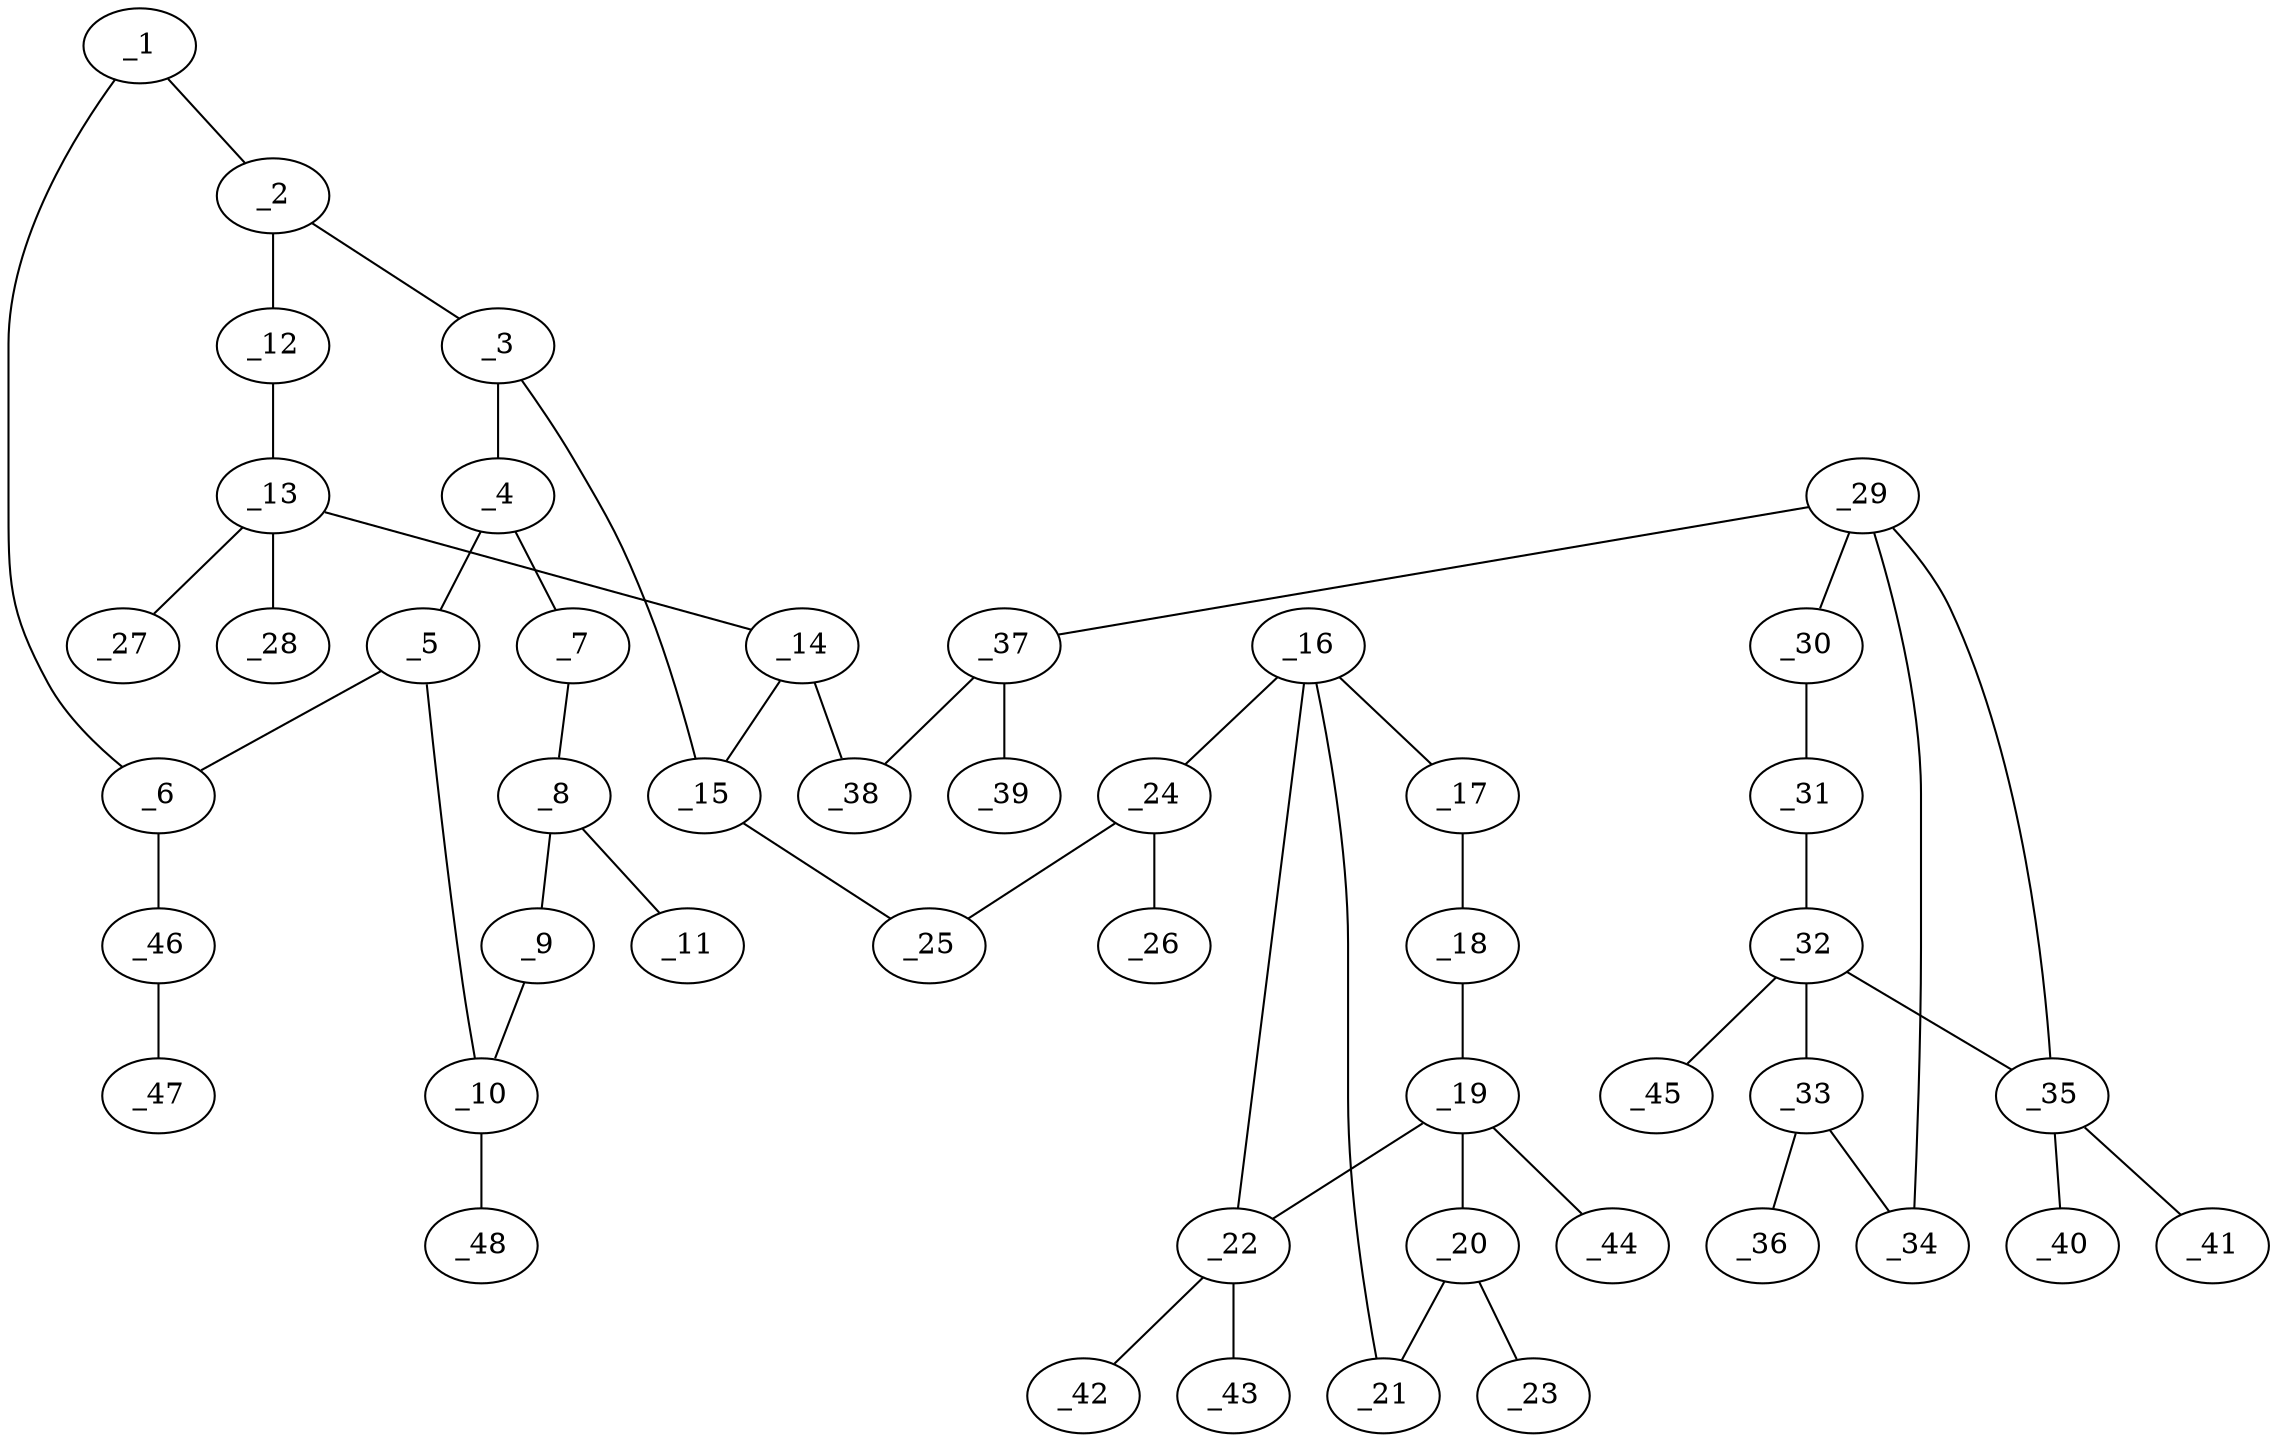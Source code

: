 graph molid700290 {
	_1	 [charge=0,
		chem=1,
		symbol="C  ",
		x="9.7767",
		y="-3.232"];
	_2	 [charge=0,
		chem=1,
		symbol="C  ",
		x="8.9107",
		y="-2.732"];
	_1 -- _2	 [valence=1];
	_6	 [charge=0,
		chem=1,
		symbol="C  ",
		x="10.6427",
		y="-2.732"];
	_1 -- _6	 [valence=2];
	_3	 [charge=0,
		chem=1,
		symbol="C  ",
		x="8.9107",
		y="-1.732"];
	_2 -- _3	 [valence=2];
	_12	 [charge=0,
		chem=2,
		symbol="O  ",
		x="8.0447",
		y="-3.232"];
	_2 -- _12	 [valence=1];
	_4	 [charge=0,
		chem=1,
		symbol="C  ",
		x="9.7767",
		y="-1.232"];
	_3 -- _4	 [valence=1];
	_15	 [charge=0,
		chem=1,
		symbol="C  ",
		x="8.0447",
		y="-1.232"];
	_3 -- _15	 [valence=1];
	_5	 [charge=0,
		chem=1,
		symbol="C  ",
		x="10.6427",
		y="-1.732"];
	_4 -- _5	 [valence=2];
	_7	 [charge=0,
		chem=2,
		symbol="O  ",
		x="9.7767",
		y="-0.232"];
	_4 -- _7	 [valence=1];
	_5 -- _6	 [valence=1];
	_10	 [charge=0,
		chem=1,
		symbol="C  ",
		x="11.5088",
		y="-1.232"];
	_5 -- _10	 [valence=1];
	_46	 [charge=0,
		chem=2,
		symbol="O  ",
		x="11.5088",
		y="-3.232"];
	_6 -- _46	 [valence=1];
	_8	 [charge=0,
		chem=1,
		symbol="C  ",
		x="10.6427",
		y="0.268"];
	_7 -- _8	 [valence=1];
	_9	 [charge=0,
		chem=1,
		symbol="C  ",
		x="11.5088",
		y="-0.232"];
	_8 -- _9	 [valence=1];
	_11	 [charge=0,
		chem=2,
		symbol="O  ",
		x="10.6427",
		y="1.268"];
	_8 -- _11	 [valence=2];
	_9 -- _10	 [valence=2];
	_48	 [charge=0,
		chem=1,
		symbol="C  ",
		x="12.3748",
		y="-1.732"];
	_10 -- _48	 [valence=1];
	_13	 [charge=0,
		chem=1,
		symbol="C  ",
		x="7.1786",
		y="-2.732"];
	_12 -- _13	 [valence=1];
	_14	 [charge=0,
		chem=1,
		symbol="C  ",
		x="7.1786",
		y="-1.732"];
	_13 -- _14	 [valence=1];
	_27	 [charge=0,
		chem=1,
		symbol="C  ",
		x="6.6786",
		y="-3.598"];
	_13 -- _27	 [valence=1];
	_28	 [charge=0,
		chem=1,
		symbol="C  ",
		x="6.1786",
		y="-2.732"];
	_13 -- _28	 [valence=1];
	_14 -- _15	 [valence=1];
	_38	 [charge=0,
		chem=2,
		symbol="O  ",
		x="6.3126",
		y="-1.232"];
	_14 -- _38	 [valence=1];
	_25	 [charge=0,
		chem=2,
		symbol="O  ",
		x="8.0447",
		y="-0.232"];
	_15 -- _25	 [valence=1];
	_16	 [charge=0,
		chem=1,
		symbol="C  ",
		x="7.1786",
		y="1.268"];
	_17	 [charge=0,
		chem=1,
		symbol="C  ",
		x="8.9407",
		y="0.3586"];
	_16 -- _17	 [valence=1];
	_21	 [charge=0,
		chem=2,
		symbol="O  ",
		x="5.369",
		y="0.4165"];
	_16 -- _21	 [valence=1];
	_22	 [charge=0,
		chem=1,
		symbol="C  ",
		x="6.8655",
		y="3.2497"];
	_16 -- _22	 [valence=1];
	_24	 [charge=0,
		chem=1,
		symbol="C  ",
		x="7.1786",
		y="0.268"];
	_16 -- _24	 [valence=1];
	_18	 [charge=0,
		chem=1,
		symbol="C  ",
		x="9.2794",
		y="1.2994"];
	_17 -- _18	 [valence=1];
	_19	 [charge=0,
		chem=1,
		symbol="C  ",
		x="7.5174",
		y="2.2089"];
	_18 -- _19	 [valence=1];
	_20	 [charge=0,
		chem=1,
		symbol="C  ",
		x="4.9432",
		y="1.3214"];
	_19 -- _20	 [valence=1];
	_19 -- _22	 [valence=1];
	_44	 [charge=0,
		chem=1,
		symbol="C  ",
		x="7.8561",
		y="3.1498"];
	_19 -- _44	 [valence=1];
	_20 -- _21	 [valence=1];
	_23	 [charge=0,
		chem=2,
		symbol="O  ",
		x="4.0023",
		y="1.6602"];
	_20 -- _23	 [valence=2];
	_42	 [charge=0,
		chem=1,
		symbol="C  ",
		x="7.0529",
		y="4.232"];
	_22 -- _42	 [valence=1];
	_43	 [charge=0,
		chem=1,
		symbol="C  ",
		x="5.9892",
		y="3.7314"];
	_22 -- _43	 [valence=1];
	_24 -- _25	 [valence=1];
	_26	 [charge=0,
		chem=2,
		symbol="O  ",
		x="6.4114",
		y="-0.3734"];
	_24 -- _26	 [valence=2];
	_29	 [charge=0,
		chem=1,
		symbol="C  ",
		x="4.7281",
		y="-0.8119"];
	_30	 [charge=0,
		chem=1,
		symbol="C  ",
		x="6.3967",
		y="0.2594"];
	_29 -- _30	 [valence=1];
	_34	 [charge=0,
		chem=2,
		symbol="O  ",
		x="4.5608",
		y="-2.8049"];
	_29 -- _34	 [valence=1];
	_35	 [charge=0,
		chem=1,
		symbol="C  ",
		x="2.8553",
		y="-0.0922"];
	_29 -- _35	 [valence=1];
	_37	 [charge=0,
		chem=1,
		symbol="C  ",
		x="5.3735",
		y="-1.5756"];
	_29 -- _37	 [valence=1];
	_31	 [charge=0,
		chem=1,
		symbol="C  ",
		x="5.7512",
		y="1.0232"];
	_30 -- _31	 [valence=1];
	_32	 [charge=0,
		chem=1,
		symbol="C  ",
		x="4.0826",
		y="-0.0481"];
	_31 -- _32	 [valence=1];
	_33	 [charge=0,
		chem=1,
		symbol="C  ",
		x="3.5642",
		y="-2.7212"];
	_32 -- _33	 [valence=1];
	_32 -- _35	 [valence=1];
	_45	 [charge=0,
		chem=1,
		symbol="C  ",
		x="3.4371",
		y="0.7157"];
	_32 -- _45	 [valence=1];
	_33 -- _34	 [valence=1];
	_36	 [charge=0,
		chem=2,
		symbol="O  ",
		x="2.8004",
		y="-3.3667"];
	_33 -- _36	 [valence=2];
	_40	 [charge=0,
		chem=1,
		symbol="C  ",
		x="2.0983",
		y="0.5613"];
	_35 -- _40	 [valence=1];
	_41	 [charge=0,
		chem=1,
		symbol="C  ",
		x=2,
		y="-0.61"];
	_35 -- _41	 [valence=1];
	_37 -- _38	 [valence=1];
	_39	 [charge=0,
		chem=2,
		symbol="O  ",
		x="5.2016",
		y="-2.5608"];
	_37 -- _39	 [valence=2];
	_47	 [charge=0,
		chem=1,
		symbol="C  ",
		x="11.5088",
		y="-4.232"];
	_46 -- _47	 [valence=1];
}
